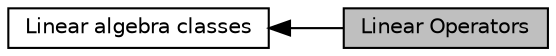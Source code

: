 digraph "Linear Operators"
{
  edge [fontname="Helvetica",fontsize="10",labelfontname="Helvetica",labelfontsize="10"];
  node [fontname="Helvetica",fontsize="10",shape=box];
  rankdir=LR;
  Node1 [label="Linear Operators",height=0.2,width=0.4,color="black", fillcolor="grey75", style="filled", fontcolor="black",tooltip="deal.II includes support for describing linear transformations in a very general way...."];
  Node2 [label="Linear algebra classes",height=0.2,width=0.4,color="black", fillcolor="white", style="filled",URL="$group__LAC.html",tooltip="This module contains classes that involve linear algebra, i.e., those associated with matrices,..."];
  Node2->Node1 [shape=plaintext, dir="back", style="solid"];
}
